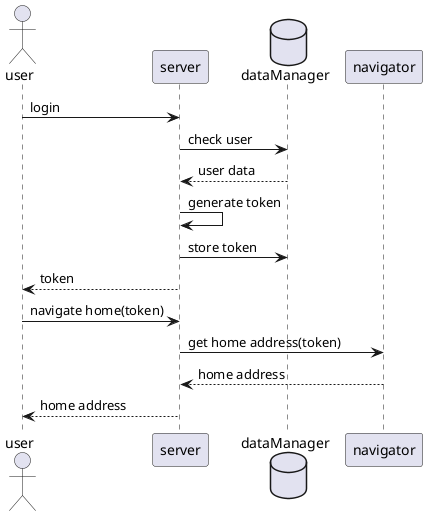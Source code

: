 @startuml login
actor user
participant server as serv
database dataManager as dm
participant navigator as nav

user->serv:login
serv->dm:check user
dm-->serv:user data
serv->serv:generate token
serv->dm:store token
serv-->user:token
user->serv:navigate home(token)
serv->nav:get home address(token)
nav-->serv:home address
serv-->user:home address
@enduml